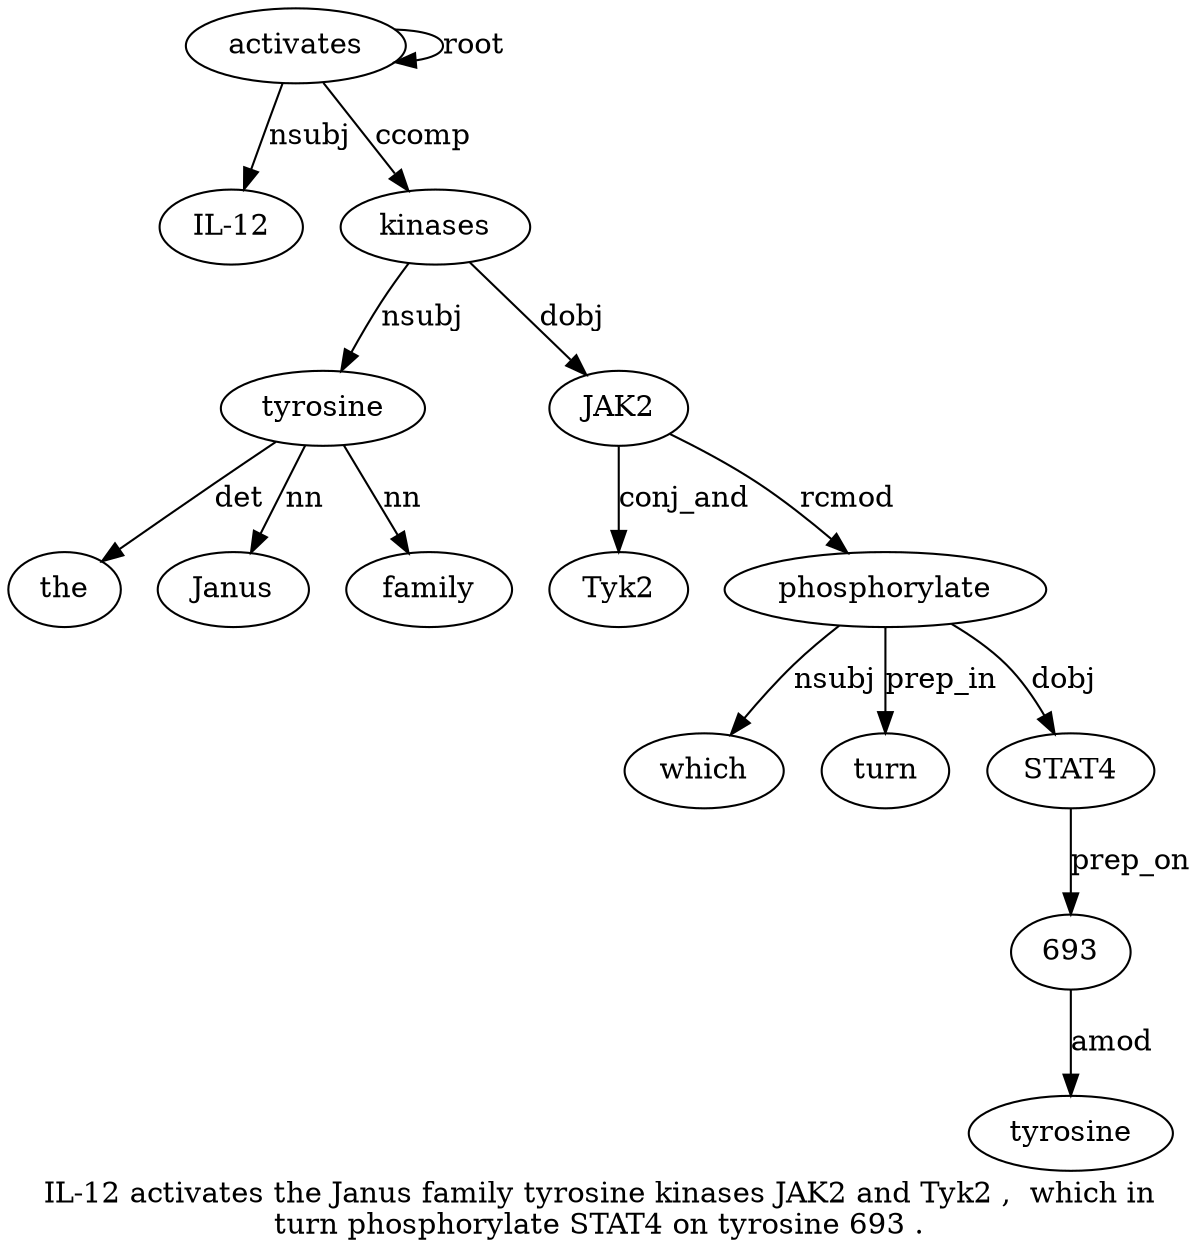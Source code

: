 digraph "IL-12 activates the Janus family tyrosine kinases JAK2 and Tyk2 ,  which in turn phosphorylate STAT4 on tyrosine 693 ." {
label="IL-12 activates the Janus family tyrosine kinases JAK2 and Tyk2 ,  which in
turn phosphorylate STAT4 on tyrosine 693 .";
activates2 [style=filled, fillcolor=white, label=activates];
"IL-12" [style=filled, fillcolor=white, label="IL-12"];
activates2 -> "IL-12"  [label=nsubj];
activates2 -> activates2  [label=root];
tyrosine6 [style=filled, fillcolor=white, label=tyrosine];
the3 [style=filled, fillcolor=white, label=the];
tyrosine6 -> the3  [label=det];
Janus4 [style=filled, fillcolor=white, label=Janus];
tyrosine6 -> Janus4  [label=nn];
family5 [style=filled, fillcolor=white, label=family];
tyrosine6 -> family5  [label=nn];
kinases7 [style=filled, fillcolor=white, label=kinases];
kinases7 -> tyrosine6  [label=nsubj];
activates2 -> kinases7  [label=ccomp];
JAK28 [style=filled, fillcolor=white, label=JAK2];
kinases7 -> JAK28  [label=dobj];
Tyk210 [style=filled, fillcolor=white, label=Tyk2];
JAK28 -> Tyk210  [label=conj_and];
phosphorylate15 [style=filled, fillcolor=white, label=phosphorylate];
which12 [style=filled, fillcolor=white, label=which];
phosphorylate15 -> which12  [label=nsubj];
turn14 [style=filled, fillcolor=white, label=turn];
phosphorylate15 -> turn14  [label=prep_in];
JAK28 -> phosphorylate15  [label=rcmod];
STAT416 [style=filled, fillcolor=white, label=STAT4];
phosphorylate15 -> STAT416  [label=dobj];
6931 [style=filled, fillcolor=white, label=693];
tyrosine18 [style=filled, fillcolor=white, label=tyrosine];
6931 -> tyrosine18  [label=amod];
STAT416 -> 6931  [label=prep_on];
}
